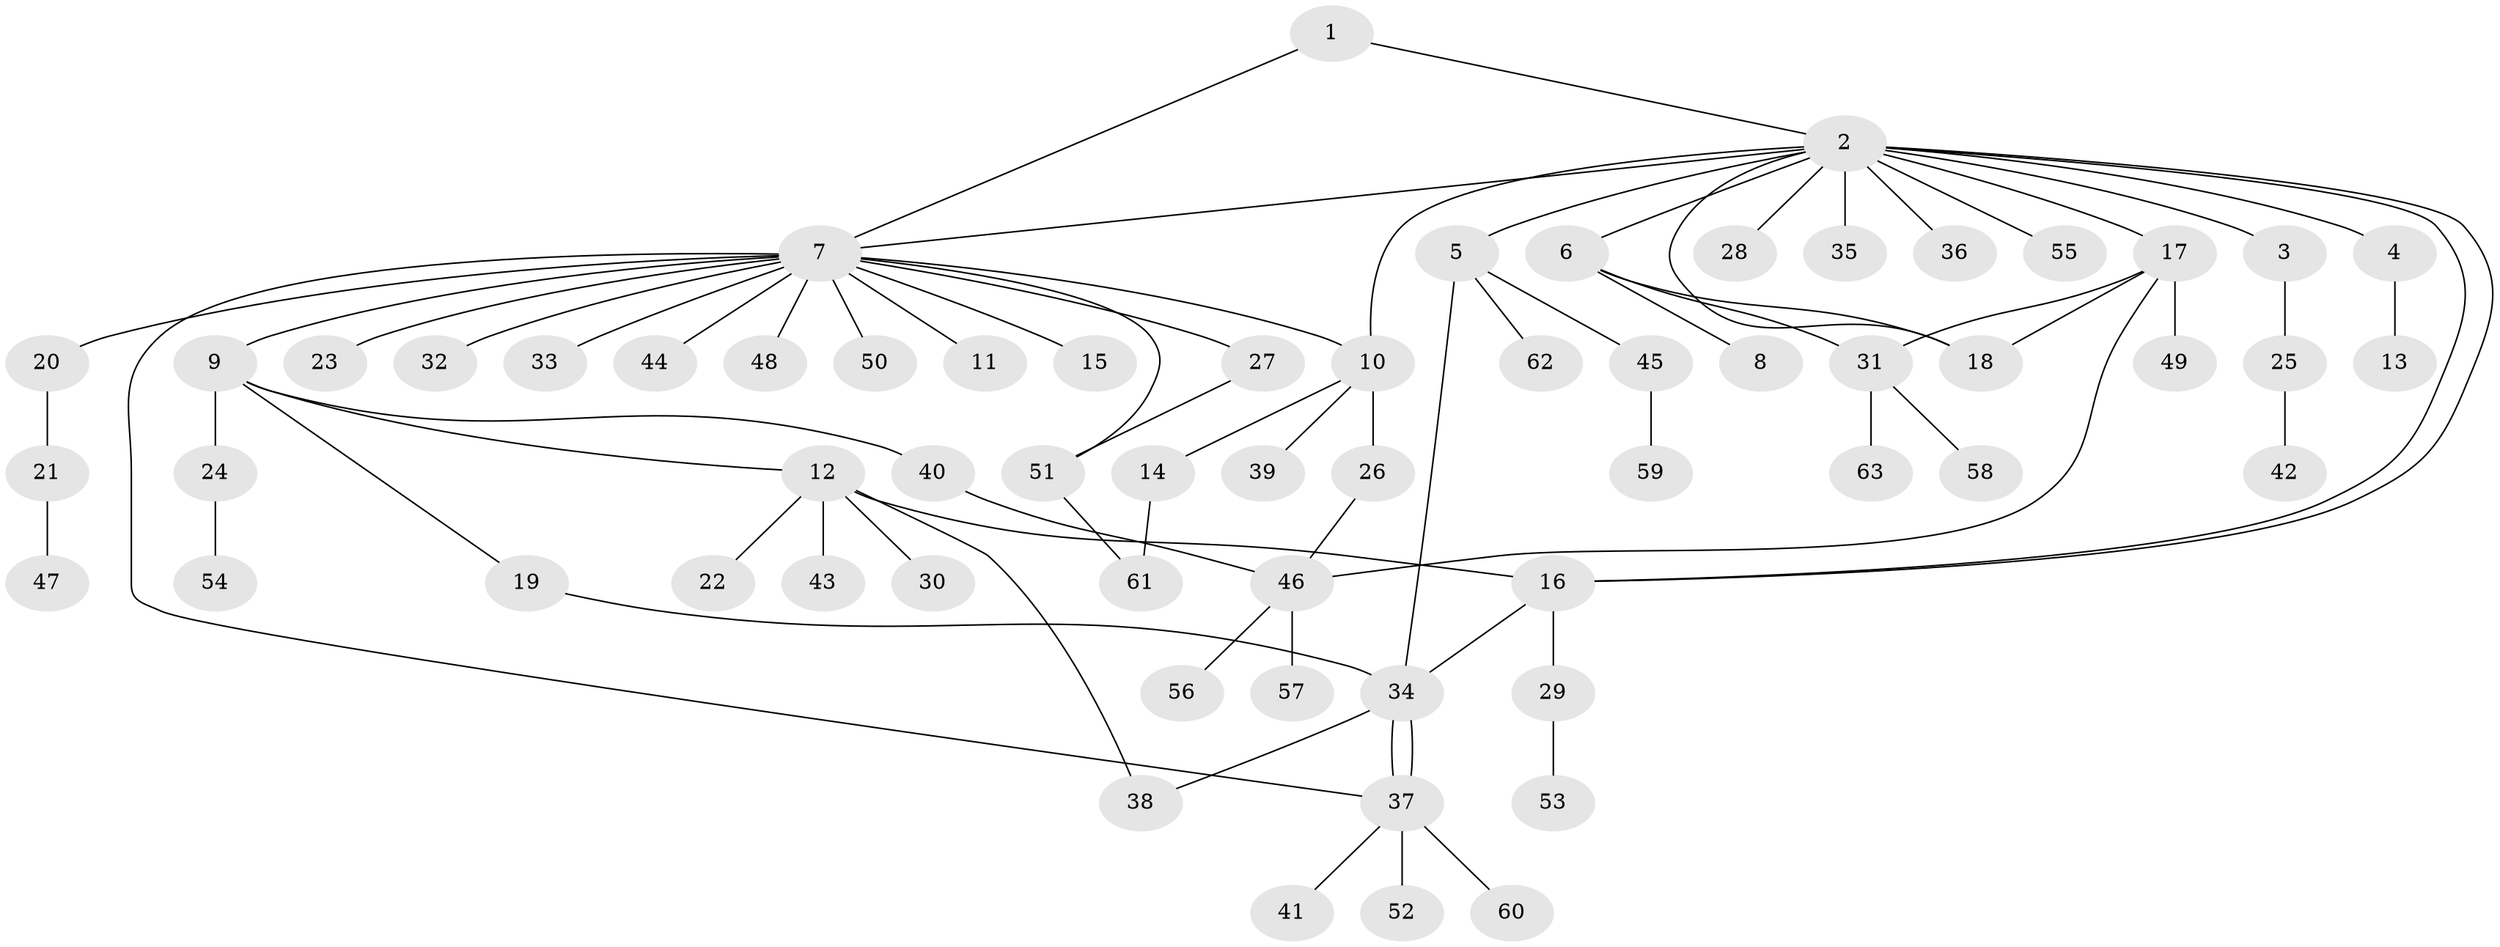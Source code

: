 // Generated by graph-tools (version 1.1) at 2025/35/03/09/25 02:35:18]
// undirected, 63 vertices, 78 edges
graph export_dot {
graph [start="1"]
  node [color=gray90,style=filled];
  1;
  2;
  3;
  4;
  5;
  6;
  7;
  8;
  9;
  10;
  11;
  12;
  13;
  14;
  15;
  16;
  17;
  18;
  19;
  20;
  21;
  22;
  23;
  24;
  25;
  26;
  27;
  28;
  29;
  30;
  31;
  32;
  33;
  34;
  35;
  36;
  37;
  38;
  39;
  40;
  41;
  42;
  43;
  44;
  45;
  46;
  47;
  48;
  49;
  50;
  51;
  52;
  53;
  54;
  55;
  56;
  57;
  58;
  59;
  60;
  61;
  62;
  63;
  1 -- 2;
  1 -- 7;
  2 -- 3;
  2 -- 4;
  2 -- 5;
  2 -- 6;
  2 -- 7;
  2 -- 10;
  2 -- 16;
  2 -- 16;
  2 -- 17;
  2 -- 18;
  2 -- 28;
  2 -- 35;
  2 -- 36;
  2 -- 55;
  3 -- 25;
  4 -- 13;
  5 -- 34;
  5 -- 45;
  5 -- 62;
  6 -- 8;
  6 -- 18;
  6 -- 31;
  7 -- 9;
  7 -- 10;
  7 -- 11;
  7 -- 15;
  7 -- 20;
  7 -- 23;
  7 -- 27;
  7 -- 32;
  7 -- 33;
  7 -- 37;
  7 -- 44;
  7 -- 48;
  7 -- 50;
  7 -- 51;
  9 -- 12;
  9 -- 19;
  9 -- 24;
  9 -- 40;
  10 -- 14;
  10 -- 26;
  10 -- 39;
  12 -- 16;
  12 -- 22;
  12 -- 30;
  12 -- 38;
  12 -- 43;
  14 -- 61;
  16 -- 29;
  16 -- 34;
  17 -- 18;
  17 -- 31;
  17 -- 46;
  17 -- 49;
  19 -- 34;
  20 -- 21;
  21 -- 47;
  24 -- 54;
  25 -- 42;
  26 -- 46;
  27 -- 51;
  29 -- 53;
  31 -- 58;
  31 -- 63;
  34 -- 37;
  34 -- 37;
  34 -- 38;
  37 -- 41;
  37 -- 52;
  37 -- 60;
  40 -- 46;
  45 -- 59;
  46 -- 56;
  46 -- 57;
  51 -- 61;
}
